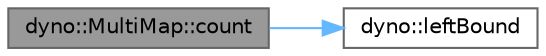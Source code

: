 digraph "dyno::MultiMap::count"
{
 // LATEX_PDF_SIZE
  bgcolor="transparent";
  edge [fontname=Helvetica,fontsize=10,labelfontname=Helvetica,labelfontsize=10];
  node [fontname=Helvetica,fontsize=10,shape=box,height=0.2,width=0.4];
  rankdir="LR";
  Node1 [id="Node000001",label="dyno::MultiMap::count",height=0.2,width=0.4,color="gray40", fillcolor="grey60", style="filled", fontcolor="black",tooltip=" "];
  Node1 -> Node2 [id="edge1_Node000001_Node000002",color="steelblue1",style="solid",tooltip=" "];
  Node2 [id="Node000002",label="dyno::leftBound",height=0.2,width=0.4,color="grey40", fillcolor="white", style="filled",URL="$namespacedyno.html#aa8160152580b1920bd194d474d7b19d0",tooltip="Find the left bound of a target with a binary search algorithm."];
}
